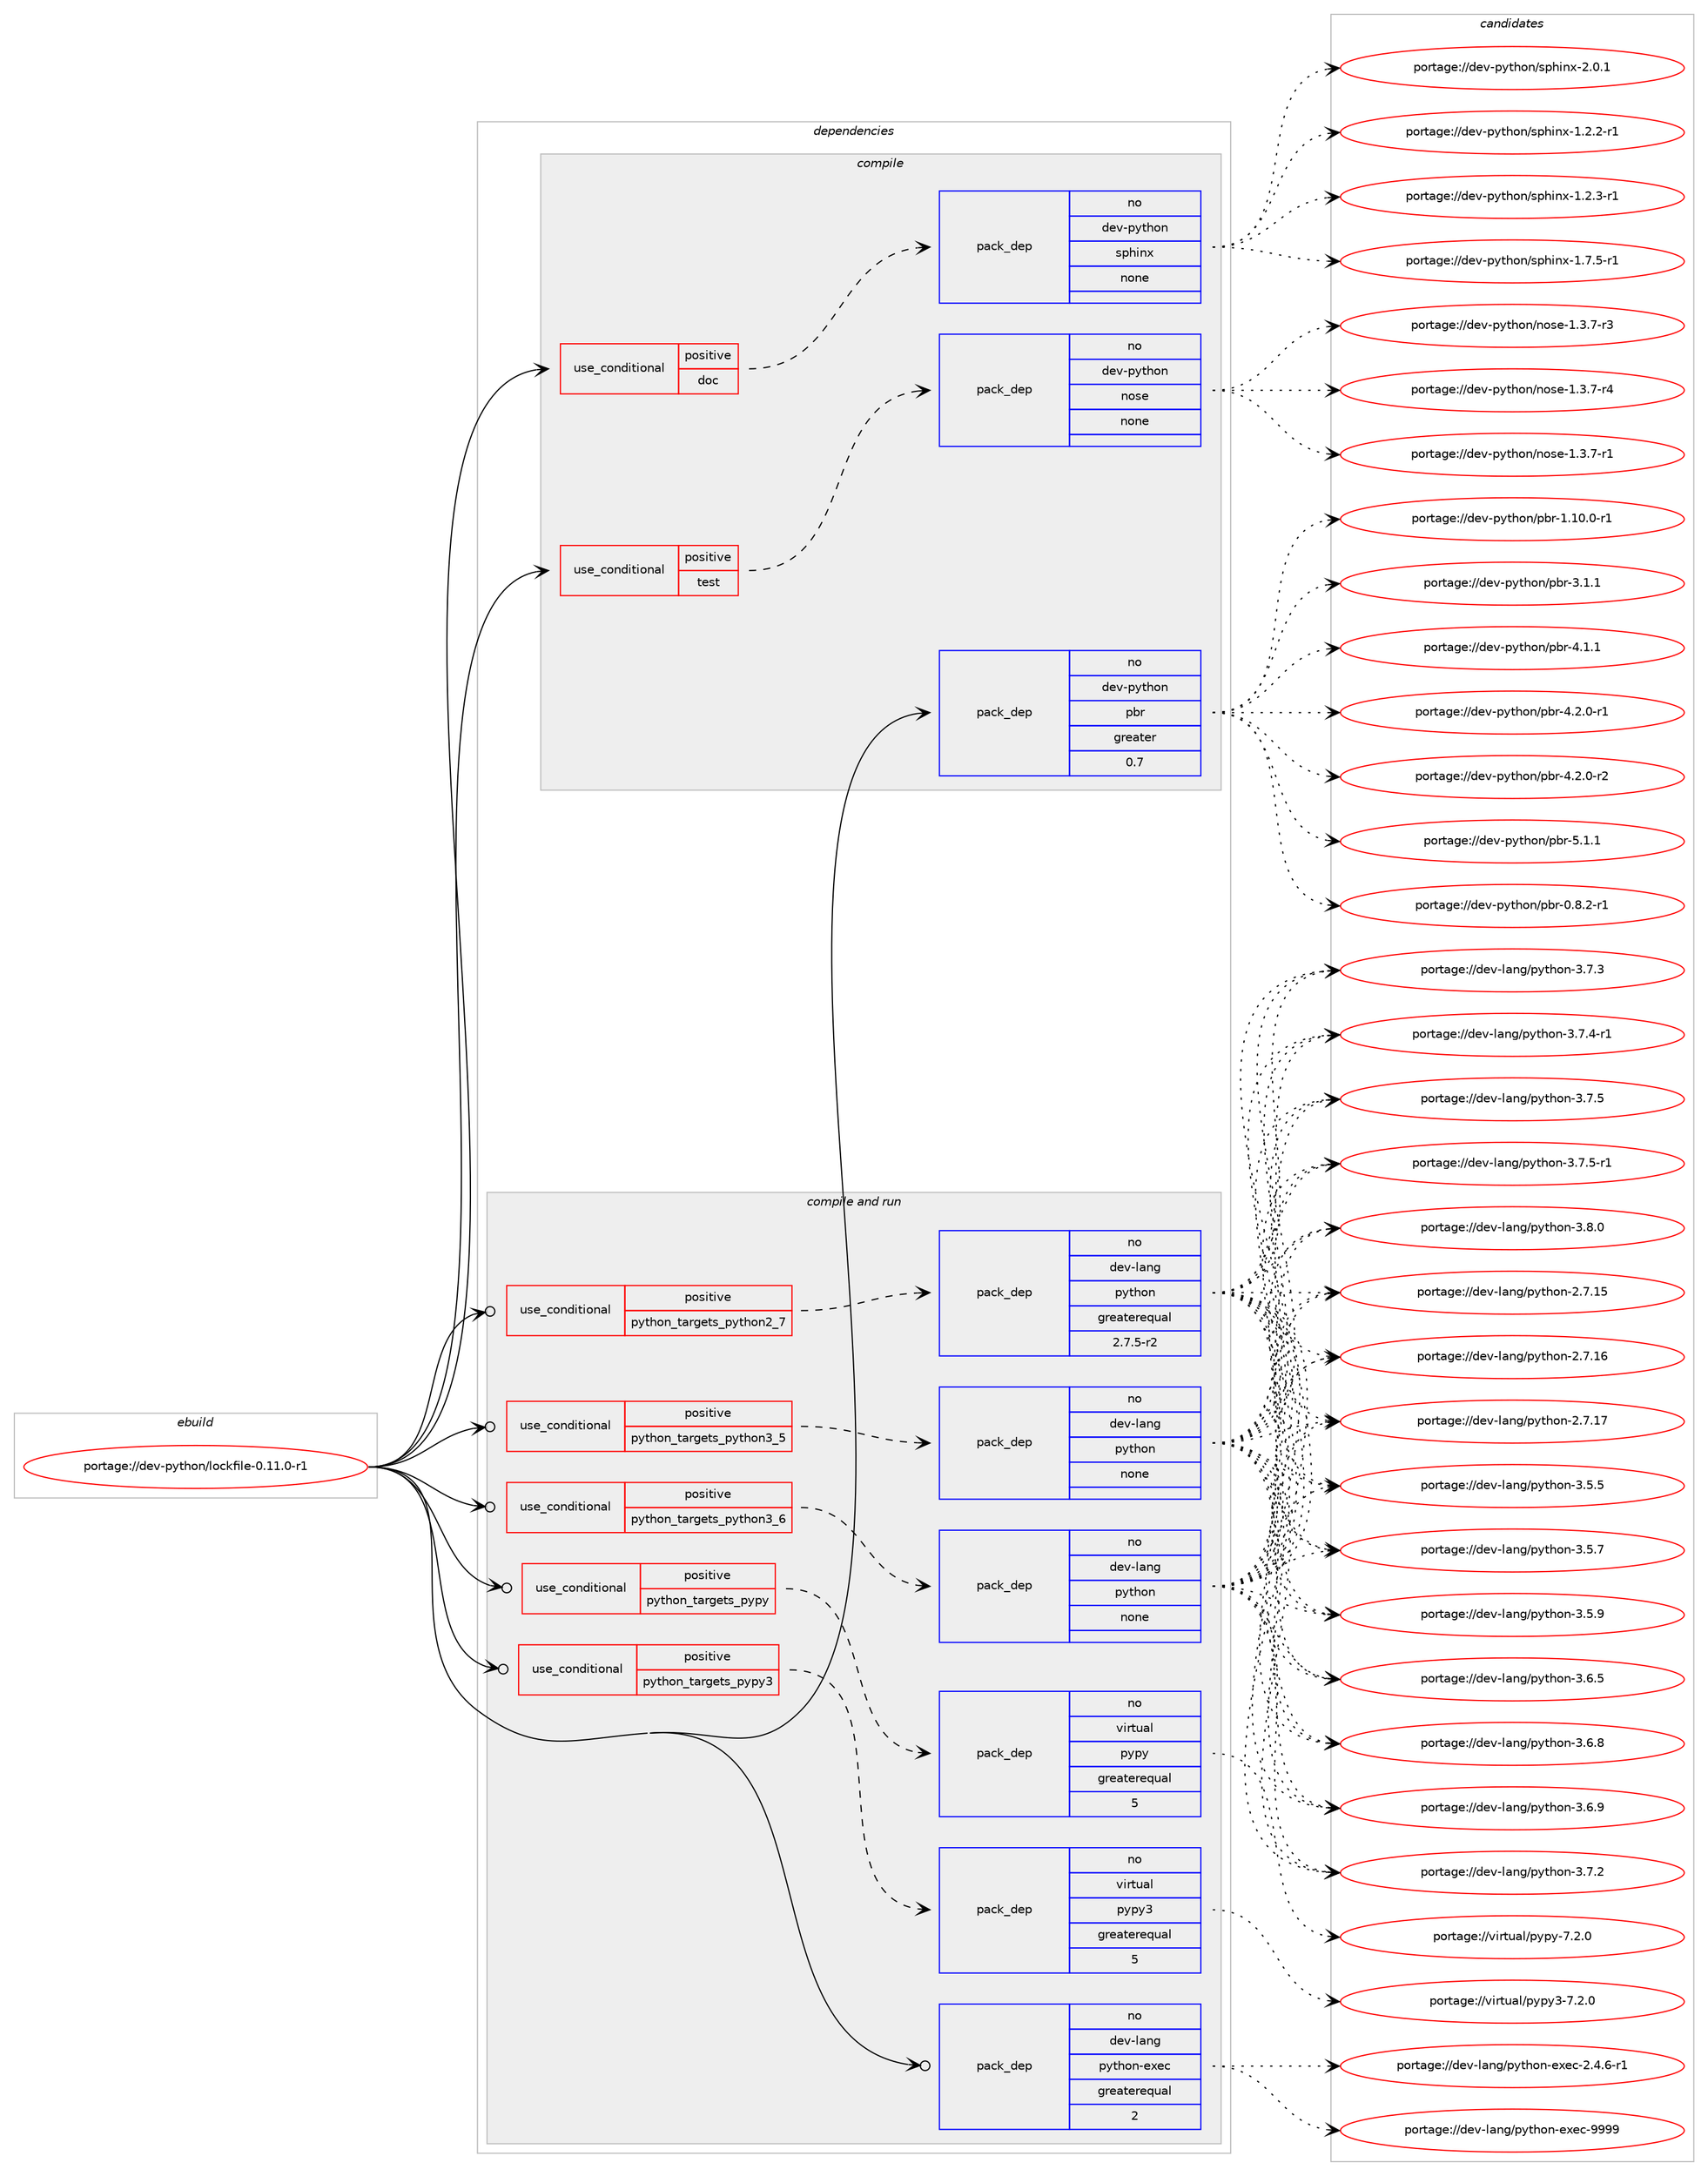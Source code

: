 digraph prolog {

# *************
# Graph options
# *************

newrank=true;
concentrate=true;
compound=true;
graph [rankdir=LR,fontname=Helvetica,fontsize=10,ranksep=1.5];#, ranksep=2.5, nodesep=0.2];
edge  [arrowhead=vee];
node  [fontname=Helvetica,fontsize=10];

# **********
# The ebuild
# **********

subgraph cluster_leftcol {
color=gray;
rank=same;
label=<<i>ebuild</i>>;
id [label="portage://dev-python/lockfile-0.11.0-r1", color=red, width=4, href="../dev-python/lockfile-0.11.0-r1.svg"];
}

# ****************
# The dependencies
# ****************

subgraph cluster_midcol {
color=gray;
label=<<i>dependencies</i>>;
subgraph cluster_compile {
fillcolor="#eeeeee";
style=filled;
label=<<i>compile</i>>;
subgraph cond31348 {
dependency148194 [label=<<TABLE BORDER="0" CELLBORDER="1" CELLSPACING="0" CELLPADDING="4"><TR><TD ROWSPAN="3" CELLPADDING="10">use_conditional</TD></TR><TR><TD>positive</TD></TR><TR><TD>doc</TD></TR></TABLE>>, shape=none, color=red];
subgraph pack113521 {
dependency148195 [label=<<TABLE BORDER="0" CELLBORDER="1" CELLSPACING="0" CELLPADDING="4" WIDTH="220"><TR><TD ROWSPAN="6" CELLPADDING="30">pack_dep</TD></TR><TR><TD WIDTH="110">no</TD></TR><TR><TD>dev-python</TD></TR><TR><TD>sphinx</TD></TR><TR><TD>none</TD></TR><TR><TD></TD></TR></TABLE>>, shape=none, color=blue];
}
dependency148194:e -> dependency148195:w [weight=20,style="dashed",arrowhead="vee"];
}
id:e -> dependency148194:w [weight=20,style="solid",arrowhead="vee"];
subgraph cond31349 {
dependency148196 [label=<<TABLE BORDER="0" CELLBORDER="1" CELLSPACING="0" CELLPADDING="4"><TR><TD ROWSPAN="3" CELLPADDING="10">use_conditional</TD></TR><TR><TD>positive</TD></TR><TR><TD>test</TD></TR></TABLE>>, shape=none, color=red];
subgraph pack113522 {
dependency148197 [label=<<TABLE BORDER="0" CELLBORDER="1" CELLSPACING="0" CELLPADDING="4" WIDTH="220"><TR><TD ROWSPAN="6" CELLPADDING="30">pack_dep</TD></TR><TR><TD WIDTH="110">no</TD></TR><TR><TD>dev-python</TD></TR><TR><TD>nose</TD></TR><TR><TD>none</TD></TR><TR><TD></TD></TR></TABLE>>, shape=none, color=blue];
}
dependency148196:e -> dependency148197:w [weight=20,style="dashed",arrowhead="vee"];
}
id:e -> dependency148196:w [weight=20,style="solid",arrowhead="vee"];
subgraph pack113523 {
dependency148198 [label=<<TABLE BORDER="0" CELLBORDER="1" CELLSPACING="0" CELLPADDING="4" WIDTH="220"><TR><TD ROWSPAN="6" CELLPADDING="30">pack_dep</TD></TR><TR><TD WIDTH="110">no</TD></TR><TR><TD>dev-python</TD></TR><TR><TD>pbr</TD></TR><TR><TD>greater</TD></TR><TR><TD>0.7</TD></TR></TABLE>>, shape=none, color=blue];
}
id:e -> dependency148198:w [weight=20,style="solid",arrowhead="vee"];
}
subgraph cluster_compileandrun {
fillcolor="#eeeeee";
style=filled;
label=<<i>compile and run</i>>;
subgraph cond31350 {
dependency148199 [label=<<TABLE BORDER="0" CELLBORDER="1" CELLSPACING="0" CELLPADDING="4"><TR><TD ROWSPAN="3" CELLPADDING="10">use_conditional</TD></TR><TR><TD>positive</TD></TR><TR><TD>python_targets_pypy</TD></TR></TABLE>>, shape=none, color=red];
subgraph pack113524 {
dependency148200 [label=<<TABLE BORDER="0" CELLBORDER="1" CELLSPACING="0" CELLPADDING="4" WIDTH="220"><TR><TD ROWSPAN="6" CELLPADDING="30">pack_dep</TD></TR><TR><TD WIDTH="110">no</TD></TR><TR><TD>virtual</TD></TR><TR><TD>pypy</TD></TR><TR><TD>greaterequal</TD></TR><TR><TD>5</TD></TR></TABLE>>, shape=none, color=blue];
}
dependency148199:e -> dependency148200:w [weight=20,style="dashed",arrowhead="vee"];
}
id:e -> dependency148199:w [weight=20,style="solid",arrowhead="odotvee"];
subgraph cond31351 {
dependency148201 [label=<<TABLE BORDER="0" CELLBORDER="1" CELLSPACING="0" CELLPADDING="4"><TR><TD ROWSPAN="3" CELLPADDING="10">use_conditional</TD></TR><TR><TD>positive</TD></TR><TR><TD>python_targets_pypy3</TD></TR></TABLE>>, shape=none, color=red];
subgraph pack113525 {
dependency148202 [label=<<TABLE BORDER="0" CELLBORDER="1" CELLSPACING="0" CELLPADDING="4" WIDTH="220"><TR><TD ROWSPAN="6" CELLPADDING="30">pack_dep</TD></TR><TR><TD WIDTH="110">no</TD></TR><TR><TD>virtual</TD></TR><TR><TD>pypy3</TD></TR><TR><TD>greaterequal</TD></TR><TR><TD>5</TD></TR></TABLE>>, shape=none, color=blue];
}
dependency148201:e -> dependency148202:w [weight=20,style="dashed",arrowhead="vee"];
}
id:e -> dependency148201:w [weight=20,style="solid",arrowhead="odotvee"];
subgraph cond31352 {
dependency148203 [label=<<TABLE BORDER="0" CELLBORDER="1" CELLSPACING="0" CELLPADDING="4"><TR><TD ROWSPAN="3" CELLPADDING="10">use_conditional</TD></TR><TR><TD>positive</TD></TR><TR><TD>python_targets_python2_7</TD></TR></TABLE>>, shape=none, color=red];
subgraph pack113526 {
dependency148204 [label=<<TABLE BORDER="0" CELLBORDER="1" CELLSPACING="0" CELLPADDING="4" WIDTH="220"><TR><TD ROWSPAN="6" CELLPADDING="30">pack_dep</TD></TR><TR><TD WIDTH="110">no</TD></TR><TR><TD>dev-lang</TD></TR><TR><TD>python</TD></TR><TR><TD>greaterequal</TD></TR><TR><TD>2.7.5-r2</TD></TR></TABLE>>, shape=none, color=blue];
}
dependency148203:e -> dependency148204:w [weight=20,style="dashed",arrowhead="vee"];
}
id:e -> dependency148203:w [weight=20,style="solid",arrowhead="odotvee"];
subgraph cond31353 {
dependency148205 [label=<<TABLE BORDER="0" CELLBORDER="1" CELLSPACING="0" CELLPADDING="4"><TR><TD ROWSPAN="3" CELLPADDING="10">use_conditional</TD></TR><TR><TD>positive</TD></TR><TR><TD>python_targets_python3_5</TD></TR></TABLE>>, shape=none, color=red];
subgraph pack113527 {
dependency148206 [label=<<TABLE BORDER="0" CELLBORDER="1" CELLSPACING="0" CELLPADDING="4" WIDTH="220"><TR><TD ROWSPAN="6" CELLPADDING="30">pack_dep</TD></TR><TR><TD WIDTH="110">no</TD></TR><TR><TD>dev-lang</TD></TR><TR><TD>python</TD></TR><TR><TD>none</TD></TR><TR><TD></TD></TR></TABLE>>, shape=none, color=blue];
}
dependency148205:e -> dependency148206:w [weight=20,style="dashed",arrowhead="vee"];
}
id:e -> dependency148205:w [weight=20,style="solid",arrowhead="odotvee"];
subgraph cond31354 {
dependency148207 [label=<<TABLE BORDER="0" CELLBORDER="1" CELLSPACING="0" CELLPADDING="4"><TR><TD ROWSPAN="3" CELLPADDING="10">use_conditional</TD></TR><TR><TD>positive</TD></TR><TR><TD>python_targets_python3_6</TD></TR></TABLE>>, shape=none, color=red];
subgraph pack113528 {
dependency148208 [label=<<TABLE BORDER="0" CELLBORDER="1" CELLSPACING="0" CELLPADDING="4" WIDTH="220"><TR><TD ROWSPAN="6" CELLPADDING="30">pack_dep</TD></TR><TR><TD WIDTH="110">no</TD></TR><TR><TD>dev-lang</TD></TR><TR><TD>python</TD></TR><TR><TD>none</TD></TR><TR><TD></TD></TR></TABLE>>, shape=none, color=blue];
}
dependency148207:e -> dependency148208:w [weight=20,style="dashed",arrowhead="vee"];
}
id:e -> dependency148207:w [weight=20,style="solid",arrowhead="odotvee"];
subgraph pack113529 {
dependency148209 [label=<<TABLE BORDER="0" CELLBORDER="1" CELLSPACING="0" CELLPADDING="4" WIDTH="220"><TR><TD ROWSPAN="6" CELLPADDING="30">pack_dep</TD></TR><TR><TD WIDTH="110">no</TD></TR><TR><TD>dev-lang</TD></TR><TR><TD>python-exec</TD></TR><TR><TD>greaterequal</TD></TR><TR><TD>2</TD></TR></TABLE>>, shape=none, color=blue];
}
id:e -> dependency148209:w [weight=20,style="solid",arrowhead="odotvee"];
}
subgraph cluster_run {
fillcolor="#eeeeee";
style=filled;
label=<<i>run</i>>;
}
}

# **************
# The candidates
# **************

subgraph cluster_choices {
rank=same;
color=gray;
label=<<i>candidates</i>>;

subgraph choice113521 {
color=black;
nodesep=1;
choiceportage10010111845112121116104111110471151121041051101204549465046504511449 [label="portage://dev-python/sphinx-1.2.2-r1", color=red, width=4,href="../dev-python/sphinx-1.2.2-r1.svg"];
choiceportage10010111845112121116104111110471151121041051101204549465046514511449 [label="portage://dev-python/sphinx-1.2.3-r1", color=red, width=4,href="../dev-python/sphinx-1.2.3-r1.svg"];
choiceportage10010111845112121116104111110471151121041051101204549465546534511449 [label="portage://dev-python/sphinx-1.7.5-r1", color=red, width=4,href="../dev-python/sphinx-1.7.5-r1.svg"];
choiceportage1001011184511212111610411111047115112104105110120455046484649 [label="portage://dev-python/sphinx-2.0.1", color=red, width=4,href="../dev-python/sphinx-2.0.1.svg"];
dependency148195:e -> choiceportage10010111845112121116104111110471151121041051101204549465046504511449:w [style=dotted,weight="100"];
dependency148195:e -> choiceportage10010111845112121116104111110471151121041051101204549465046514511449:w [style=dotted,weight="100"];
dependency148195:e -> choiceportage10010111845112121116104111110471151121041051101204549465546534511449:w [style=dotted,weight="100"];
dependency148195:e -> choiceportage1001011184511212111610411111047115112104105110120455046484649:w [style=dotted,weight="100"];
}
subgraph choice113522 {
color=black;
nodesep=1;
choiceportage10010111845112121116104111110471101111151014549465146554511449 [label="portage://dev-python/nose-1.3.7-r1", color=red, width=4,href="../dev-python/nose-1.3.7-r1.svg"];
choiceportage10010111845112121116104111110471101111151014549465146554511451 [label="portage://dev-python/nose-1.3.7-r3", color=red, width=4,href="../dev-python/nose-1.3.7-r3.svg"];
choiceportage10010111845112121116104111110471101111151014549465146554511452 [label="portage://dev-python/nose-1.3.7-r4", color=red, width=4,href="../dev-python/nose-1.3.7-r4.svg"];
dependency148197:e -> choiceportage10010111845112121116104111110471101111151014549465146554511449:w [style=dotted,weight="100"];
dependency148197:e -> choiceportage10010111845112121116104111110471101111151014549465146554511451:w [style=dotted,weight="100"];
dependency148197:e -> choiceportage10010111845112121116104111110471101111151014549465146554511452:w [style=dotted,weight="100"];
}
subgraph choice113523 {
color=black;
nodesep=1;
choiceportage1001011184511212111610411111047112981144548465646504511449 [label="portage://dev-python/pbr-0.8.2-r1", color=red, width=4,href="../dev-python/pbr-0.8.2-r1.svg"];
choiceportage100101118451121211161041111104711298114454946494846484511449 [label="portage://dev-python/pbr-1.10.0-r1", color=red, width=4,href="../dev-python/pbr-1.10.0-r1.svg"];
choiceportage100101118451121211161041111104711298114455146494649 [label="portage://dev-python/pbr-3.1.1", color=red, width=4,href="../dev-python/pbr-3.1.1.svg"];
choiceportage100101118451121211161041111104711298114455246494649 [label="portage://dev-python/pbr-4.1.1", color=red, width=4,href="../dev-python/pbr-4.1.1.svg"];
choiceportage1001011184511212111610411111047112981144552465046484511449 [label="portage://dev-python/pbr-4.2.0-r1", color=red, width=4,href="../dev-python/pbr-4.2.0-r1.svg"];
choiceportage1001011184511212111610411111047112981144552465046484511450 [label="portage://dev-python/pbr-4.2.0-r2", color=red, width=4,href="../dev-python/pbr-4.2.0-r2.svg"];
choiceportage100101118451121211161041111104711298114455346494649 [label="portage://dev-python/pbr-5.1.1", color=red, width=4,href="../dev-python/pbr-5.1.1.svg"];
dependency148198:e -> choiceportage1001011184511212111610411111047112981144548465646504511449:w [style=dotted,weight="100"];
dependency148198:e -> choiceportage100101118451121211161041111104711298114454946494846484511449:w [style=dotted,weight="100"];
dependency148198:e -> choiceportage100101118451121211161041111104711298114455146494649:w [style=dotted,weight="100"];
dependency148198:e -> choiceportage100101118451121211161041111104711298114455246494649:w [style=dotted,weight="100"];
dependency148198:e -> choiceportage1001011184511212111610411111047112981144552465046484511449:w [style=dotted,weight="100"];
dependency148198:e -> choiceportage1001011184511212111610411111047112981144552465046484511450:w [style=dotted,weight="100"];
dependency148198:e -> choiceportage100101118451121211161041111104711298114455346494649:w [style=dotted,weight="100"];
}
subgraph choice113524 {
color=black;
nodesep=1;
choiceportage1181051141161179710847112121112121455546504648 [label="portage://virtual/pypy-7.2.0", color=red, width=4,href="../virtual/pypy-7.2.0.svg"];
dependency148200:e -> choiceportage1181051141161179710847112121112121455546504648:w [style=dotted,weight="100"];
}
subgraph choice113525 {
color=black;
nodesep=1;
choiceportage118105114116117971084711212111212151455546504648 [label="portage://virtual/pypy3-7.2.0", color=red, width=4,href="../virtual/pypy3-7.2.0.svg"];
dependency148202:e -> choiceportage118105114116117971084711212111212151455546504648:w [style=dotted,weight="100"];
}
subgraph choice113526 {
color=black;
nodesep=1;
choiceportage10010111845108971101034711212111610411111045504655464953 [label="portage://dev-lang/python-2.7.15", color=red, width=4,href="../dev-lang/python-2.7.15.svg"];
choiceportage10010111845108971101034711212111610411111045504655464954 [label="portage://dev-lang/python-2.7.16", color=red, width=4,href="../dev-lang/python-2.7.16.svg"];
choiceportage10010111845108971101034711212111610411111045504655464955 [label="portage://dev-lang/python-2.7.17", color=red, width=4,href="../dev-lang/python-2.7.17.svg"];
choiceportage100101118451089711010347112121116104111110455146534653 [label="portage://dev-lang/python-3.5.5", color=red, width=4,href="../dev-lang/python-3.5.5.svg"];
choiceportage100101118451089711010347112121116104111110455146534655 [label="portage://dev-lang/python-3.5.7", color=red, width=4,href="../dev-lang/python-3.5.7.svg"];
choiceportage100101118451089711010347112121116104111110455146534657 [label="portage://dev-lang/python-3.5.9", color=red, width=4,href="../dev-lang/python-3.5.9.svg"];
choiceportage100101118451089711010347112121116104111110455146544653 [label="portage://dev-lang/python-3.6.5", color=red, width=4,href="../dev-lang/python-3.6.5.svg"];
choiceportage100101118451089711010347112121116104111110455146544656 [label="portage://dev-lang/python-3.6.8", color=red, width=4,href="../dev-lang/python-3.6.8.svg"];
choiceportage100101118451089711010347112121116104111110455146544657 [label="portage://dev-lang/python-3.6.9", color=red, width=4,href="../dev-lang/python-3.6.9.svg"];
choiceportage100101118451089711010347112121116104111110455146554650 [label="portage://dev-lang/python-3.7.2", color=red, width=4,href="../dev-lang/python-3.7.2.svg"];
choiceportage100101118451089711010347112121116104111110455146554651 [label="portage://dev-lang/python-3.7.3", color=red, width=4,href="../dev-lang/python-3.7.3.svg"];
choiceportage1001011184510897110103471121211161041111104551465546524511449 [label="portage://dev-lang/python-3.7.4-r1", color=red, width=4,href="../dev-lang/python-3.7.4-r1.svg"];
choiceportage100101118451089711010347112121116104111110455146554653 [label="portage://dev-lang/python-3.7.5", color=red, width=4,href="../dev-lang/python-3.7.5.svg"];
choiceportage1001011184510897110103471121211161041111104551465546534511449 [label="portage://dev-lang/python-3.7.5-r1", color=red, width=4,href="../dev-lang/python-3.7.5-r1.svg"];
choiceportage100101118451089711010347112121116104111110455146564648 [label="portage://dev-lang/python-3.8.0", color=red, width=4,href="../dev-lang/python-3.8.0.svg"];
dependency148204:e -> choiceportage10010111845108971101034711212111610411111045504655464953:w [style=dotted,weight="100"];
dependency148204:e -> choiceportage10010111845108971101034711212111610411111045504655464954:w [style=dotted,weight="100"];
dependency148204:e -> choiceportage10010111845108971101034711212111610411111045504655464955:w [style=dotted,weight="100"];
dependency148204:e -> choiceportage100101118451089711010347112121116104111110455146534653:w [style=dotted,weight="100"];
dependency148204:e -> choiceportage100101118451089711010347112121116104111110455146534655:w [style=dotted,weight="100"];
dependency148204:e -> choiceportage100101118451089711010347112121116104111110455146534657:w [style=dotted,weight="100"];
dependency148204:e -> choiceportage100101118451089711010347112121116104111110455146544653:w [style=dotted,weight="100"];
dependency148204:e -> choiceportage100101118451089711010347112121116104111110455146544656:w [style=dotted,weight="100"];
dependency148204:e -> choiceportage100101118451089711010347112121116104111110455146544657:w [style=dotted,weight="100"];
dependency148204:e -> choiceportage100101118451089711010347112121116104111110455146554650:w [style=dotted,weight="100"];
dependency148204:e -> choiceportage100101118451089711010347112121116104111110455146554651:w [style=dotted,weight="100"];
dependency148204:e -> choiceportage1001011184510897110103471121211161041111104551465546524511449:w [style=dotted,weight="100"];
dependency148204:e -> choiceportage100101118451089711010347112121116104111110455146554653:w [style=dotted,weight="100"];
dependency148204:e -> choiceportage1001011184510897110103471121211161041111104551465546534511449:w [style=dotted,weight="100"];
dependency148204:e -> choiceportage100101118451089711010347112121116104111110455146564648:w [style=dotted,weight="100"];
}
subgraph choice113527 {
color=black;
nodesep=1;
choiceportage10010111845108971101034711212111610411111045504655464953 [label="portage://dev-lang/python-2.7.15", color=red, width=4,href="../dev-lang/python-2.7.15.svg"];
choiceportage10010111845108971101034711212111610411111045504655464954 [label="portage://dev-lang/python-2.7.16", color=red, width=4,href="../dev-lang/python-2.7.16.svg"];
choiceportage10010111845108971101034711212111610411111045504655464955 [label="portage://dev-lang/python-2.7.17", color=red, width=4,href="../dev-lang/python-2.7.17.svg"];
choiceportage100101118451089711010347112121116104111110455146534653 [label="portage://dev-lang/python-3.5.5", color=red, width=4,href="../dev-lang/python-3.5.5.svg"];
choiceportage100101118451089711010347112121116104111110455146534655 [label="portage://dev-lang/python-3.5.7", color=red, width=4,href="../dev-lang/python-3.5.7.svg"];
choiceportage100101118451089711010347112121116104111110455146534657 [label="portage://dev-lang/python-3.5.9", color=red, width=4,href="../dev-lang/python-3.5.9.svg"];
choiceportage100101118451089711010347112121116104111110455146544653 [label="portage://dev-lang/python-3.6.5", color=red, width=4,href="../dev-lang/python-3.6.5.svg"];
choiceportage100101118451089711010347112121116104111110455146544656 [label="portage://dev-lang/python-3.6.8", color=red, width=4,href="../dev-lang/python-3.6.8.svg"];
choiceportage100101118451089711010347112121116104111110455146544657 [label="portage://dev-lang/python-3.6.9", color=red, width=4,href="../dev-lang/python-3.6.9.svg"];
choiceportage100101118451089711010347112121116104111110455146554650 [label="portage://dev-lang/python-3.7.2", color=red, width=4,href="../dev-lang/python-3.7.2.svg"];
choiceportage100101118451089711010347112121116104111110455146554651 [label="portage://dev-lang/python-3.7.3", color=red, width=4,href="../dev-lang/python-3.7.3.svg"];
choiceportage1001011184510897110103471121211161041111104551465546524511449 [label="portage://dev-lang/python-3.7.4-r1", color=red, width=4,href="../dev-lang/python-3.7.4-r1.svg"];
choiceportage100101118451089711010347112121116104111110455146554653 [label="portage://dev-lang/python-3.7.5", color=red, width=4,href="../dev-lang/python-3.7.5.svg"];
choiceportage1001011184510897110103471121211161041111104551465546534511449 [label="portage://dev-lang/python-3.7.5-r1", color=red, width=4,href="../dev-lang/python-3.7.5-r1.svg"];
choiceportage100101118451089711010347112121116104111110455146564648 [label="portage://dev-lang/python-3.8.0", color=red, width=4,href="../dev-lang/python-3.8.0.svg"];
dependency148206:e -> choiceportage10010111845108971101034711212111610411111045504655464953:w [style=dotted,weight="100"];
dependency148206:e -> choiceportage10010111845108971101034711212111610411111045504655464954:w [style=dotted,weight="100"];
dependency148206:e -> choiceportage10010111845108971101034711212111610411111045504655464955:w [style=dotted,weight="100"];
dependency148206:e -> choiceportage100101118451089711010347112121116104111110455146534653:w [style=dotted,weight="100"];
dependency148206:e -> choiceportage100101118451089711010347112121116104111110455146534655:w [style=dotted,weight="100"];
dependency148206:e -> choiceportage100101118451089711010347112121116104111110455146534657:w [style=dotted,weight="100"];
dependency148206:e -> choiceportage100101118451089711010347112121116104111110455146544653:w [style=dotted,weight="100"];
dependency148206:e -> choiceportage100101118451089711010347112121116104111110455146544656:w [style=dotted,weight="100"];
dependency148206:e -> choiceportage100101118451089711010347112121116104111110455146544657:w [style=dotted,weight="100"];
dependency148206:e -> choiceportage100101118451089711010347112121116104111110455146554650:w [style=dotted,weight="100"];
dependency148206:e -> choiceportage100101118451089711010347112121116104111110455146554651:w [style=dotted,weight="100"];
dependency148206:e -> choiceportage1001011184510897110103471121211161041111104551465546524511449:w [style=dotted,weight="100"];
dependency148206:e -> choiceportage100101118451089711010347112121116104111110455146554653:w [style=dotted,weight="100"];
dependency148206:e -> choiceportage1001011184510897110103471121211161041111104551465546534511449:w [style=dotted,weight="100"];
dependency148206:e -> choiceportage100101118451089711010347112121116104111110455146564648:w [style=dotted,weight="100"];
}
subgraph choice113528 {
color=black;
nodesep=1;
choiceportage10010111845108971101034711212111610411111045504655464953 [label="portage://dev-lang/python-2.7.15", color=red, width=4,href="../dev-lang/python-2.7.15.svg"];
choiceportage10010111845108971101034711212111610411111045504655464954 [label="portage://dev-lang/python-2.7.16", color=red, width=4,href="../dev-lang/python-2.7.16.svg"];
choiceportage10010111845108971101034711212111610411111045504655464955 [label="portage://dev-lang/python-2.7.17", color=red, width=4,href="../dev-lang/python-2.7.17.svg"];
choiceportage100101118451089711010347112121116104111110455146534653 [label="portage://dev-lang/python-3.5.5", color=red, width=4,href="../dev-lang/python-3.5.5.svg"];
choiceportage100101118451089711010347112121116104111110455146534655 [label="portage://dev-lang/python-3.5.7", color=red, width=4,href="../dev-lang/python-3.5.7.svg"];
choiceportage100101118451089711010347112121116104111110455146534657 [label="portage://dev-lang/python-3.5.9", color=red, width=4,href="../dev-lang/python-3.5.9.svg"];
choiceportage100101118451089711010347112121116104111110455146544653 [label="portage://dev-lang/python-3.6.5", color=red, width=4,href="../dev-lang/python-3.6.5.svg"];
choiceportage100101118451089711010347112121116104111110455146544656 [label="portage://dev-lang/python-3.6.8", color=red, width=4,href="../dev-lang/python-3.6.8.svg"];
choiceportage100101118451089711010347112121116104111110455146544657 [label="portage://dev-lang/python-3.6.9", color=red, width=4,href="../dev-lang/python-3.6.9.svg"];
choiceportage100101118451089711010347112121116104111110455146554650 [label="portage://dev-lang/python-3.7.2", color=red, width=4,href="../dev-lang/python-3.7.2.svg"];
choiceportage100101118451089711010347112121116104111110455146554651 [label="portage://dev-lang/python-3.7.3", color=red, width=4,href="../dev-lang/python-3.7.3.svg"];
choiceportage1001011184510897110103471121211161041111104551465546524511449 [label="portage://dev-lang/python-3.7.4-r1", color=red, width=4,href="../dev-lang/python-3.7.4-r1.svg"];
choiceportage100101118451089711010347112121116104111110455146554653 [label="portage://dev-lang/python-3.7.5", color=red, width=4,href="../dev-lang/python-3.7.5.svg"];
choiceportage1001011184510897110103471121211161041111104551465546534511449 [label="portage://dev-lang/python-3.7.5-r1", color=red, width=4,href="../dev-lang/python-3.7.5-r1.svg"];
choiceportage100101118451089711010347112121116104111110455146564648 [label="portage://dev-lang/python-3.8.0", color=red, width=4,href="../dev-lang/python-3.8.0.svg"];
dependency148208:e -> choiceportage10010111845108971101034711212111610411111045504655464953:w [style=dotted,weight="100"];
dependency148208:e -> choiceportage10010111845108971101034711212111610411111045504655464954:w [style=dotted,weight="100"];
dependency148208:e -> choiceportage10010111845108971101034711212111610411111045504655464955:w [style=dotted,weight="100"];
dependency148208:e -> choiceportage100101118451089711010347112121116104111110455146534653:w [style=dotted,weight="100"];
dependency148208:e -> choiceportage100101118451089711010347112121116104111110455146534655:w [style=dotted,weight="100"];
dependency148208:e -> choiceportage100101118451089711010347112121116104111110455146534657:w [style=dotted,weight="100"];
dependency148208:e -> choiceportage100101118451089711010347112121116104111110455146544653:w [style=dotted,weight="100"];
dependency148208:e -> choiceportage100101118451089711010347112121116104111110455146544656:w [style=dotted,weight="100"];
dependency148208:e -> choiceportage100101118451089711010347112121116104111110455146544657:w [style=dotted,weight="100"];
dependency148208:e -> choiceportage100101118451089711010347112121116104111110455146554650:w [style=dotted,weight="100"];
dependency148208:e -> choiceportage100101118451089711010347112121116104111110455146554651:w [style=dotted,weight="100"];
dependency148208:e -> choiceportage1001011184510897110103471121211161041111104551465546524511449:w [style=dotted,weight="100"];
dependency148208:e -> choiceportage100101118451089711010347112121116104111110455146554653:w [style=dotted,weight="100"];
dependency148208:e -> choiceportage1001011184510897110103471121211161041111104551465546534511449:w [style=dotted,weight="100"];
dependency148208:e -> choiceportage100101118451089711010347112121116104111110455146564648:w [style=dotted,weight="100"];
}
subgraph choice113529 {
color=black;
nodesep=1;
choiceportage10010111845108971101034711212111610411111045101120101994550465246544511449 [label="portage://dev-lang/python-exec-2.4.6-r1", color=red, width=4,href="../dev-lang/python-exec-2.4.6-r1.svg"];
choiceportage10010111845108971101034711212111610411111045101120101994557575757 [label="portage://dev-lang/python-exec-9999", color=red, width=4,href="../dev-lang/python-exec-9999.svg"];
dependency148209:e -> choiceportage10010111845108971101034711212111610411111045101120101994550465246544511449:w [style=dotted,weight="100"];
dependency148209:e -> choiceportage10010111845108971101034711212111610411111045101120101994557575757:w [style=dotted,weight="100"];
}
}

}
